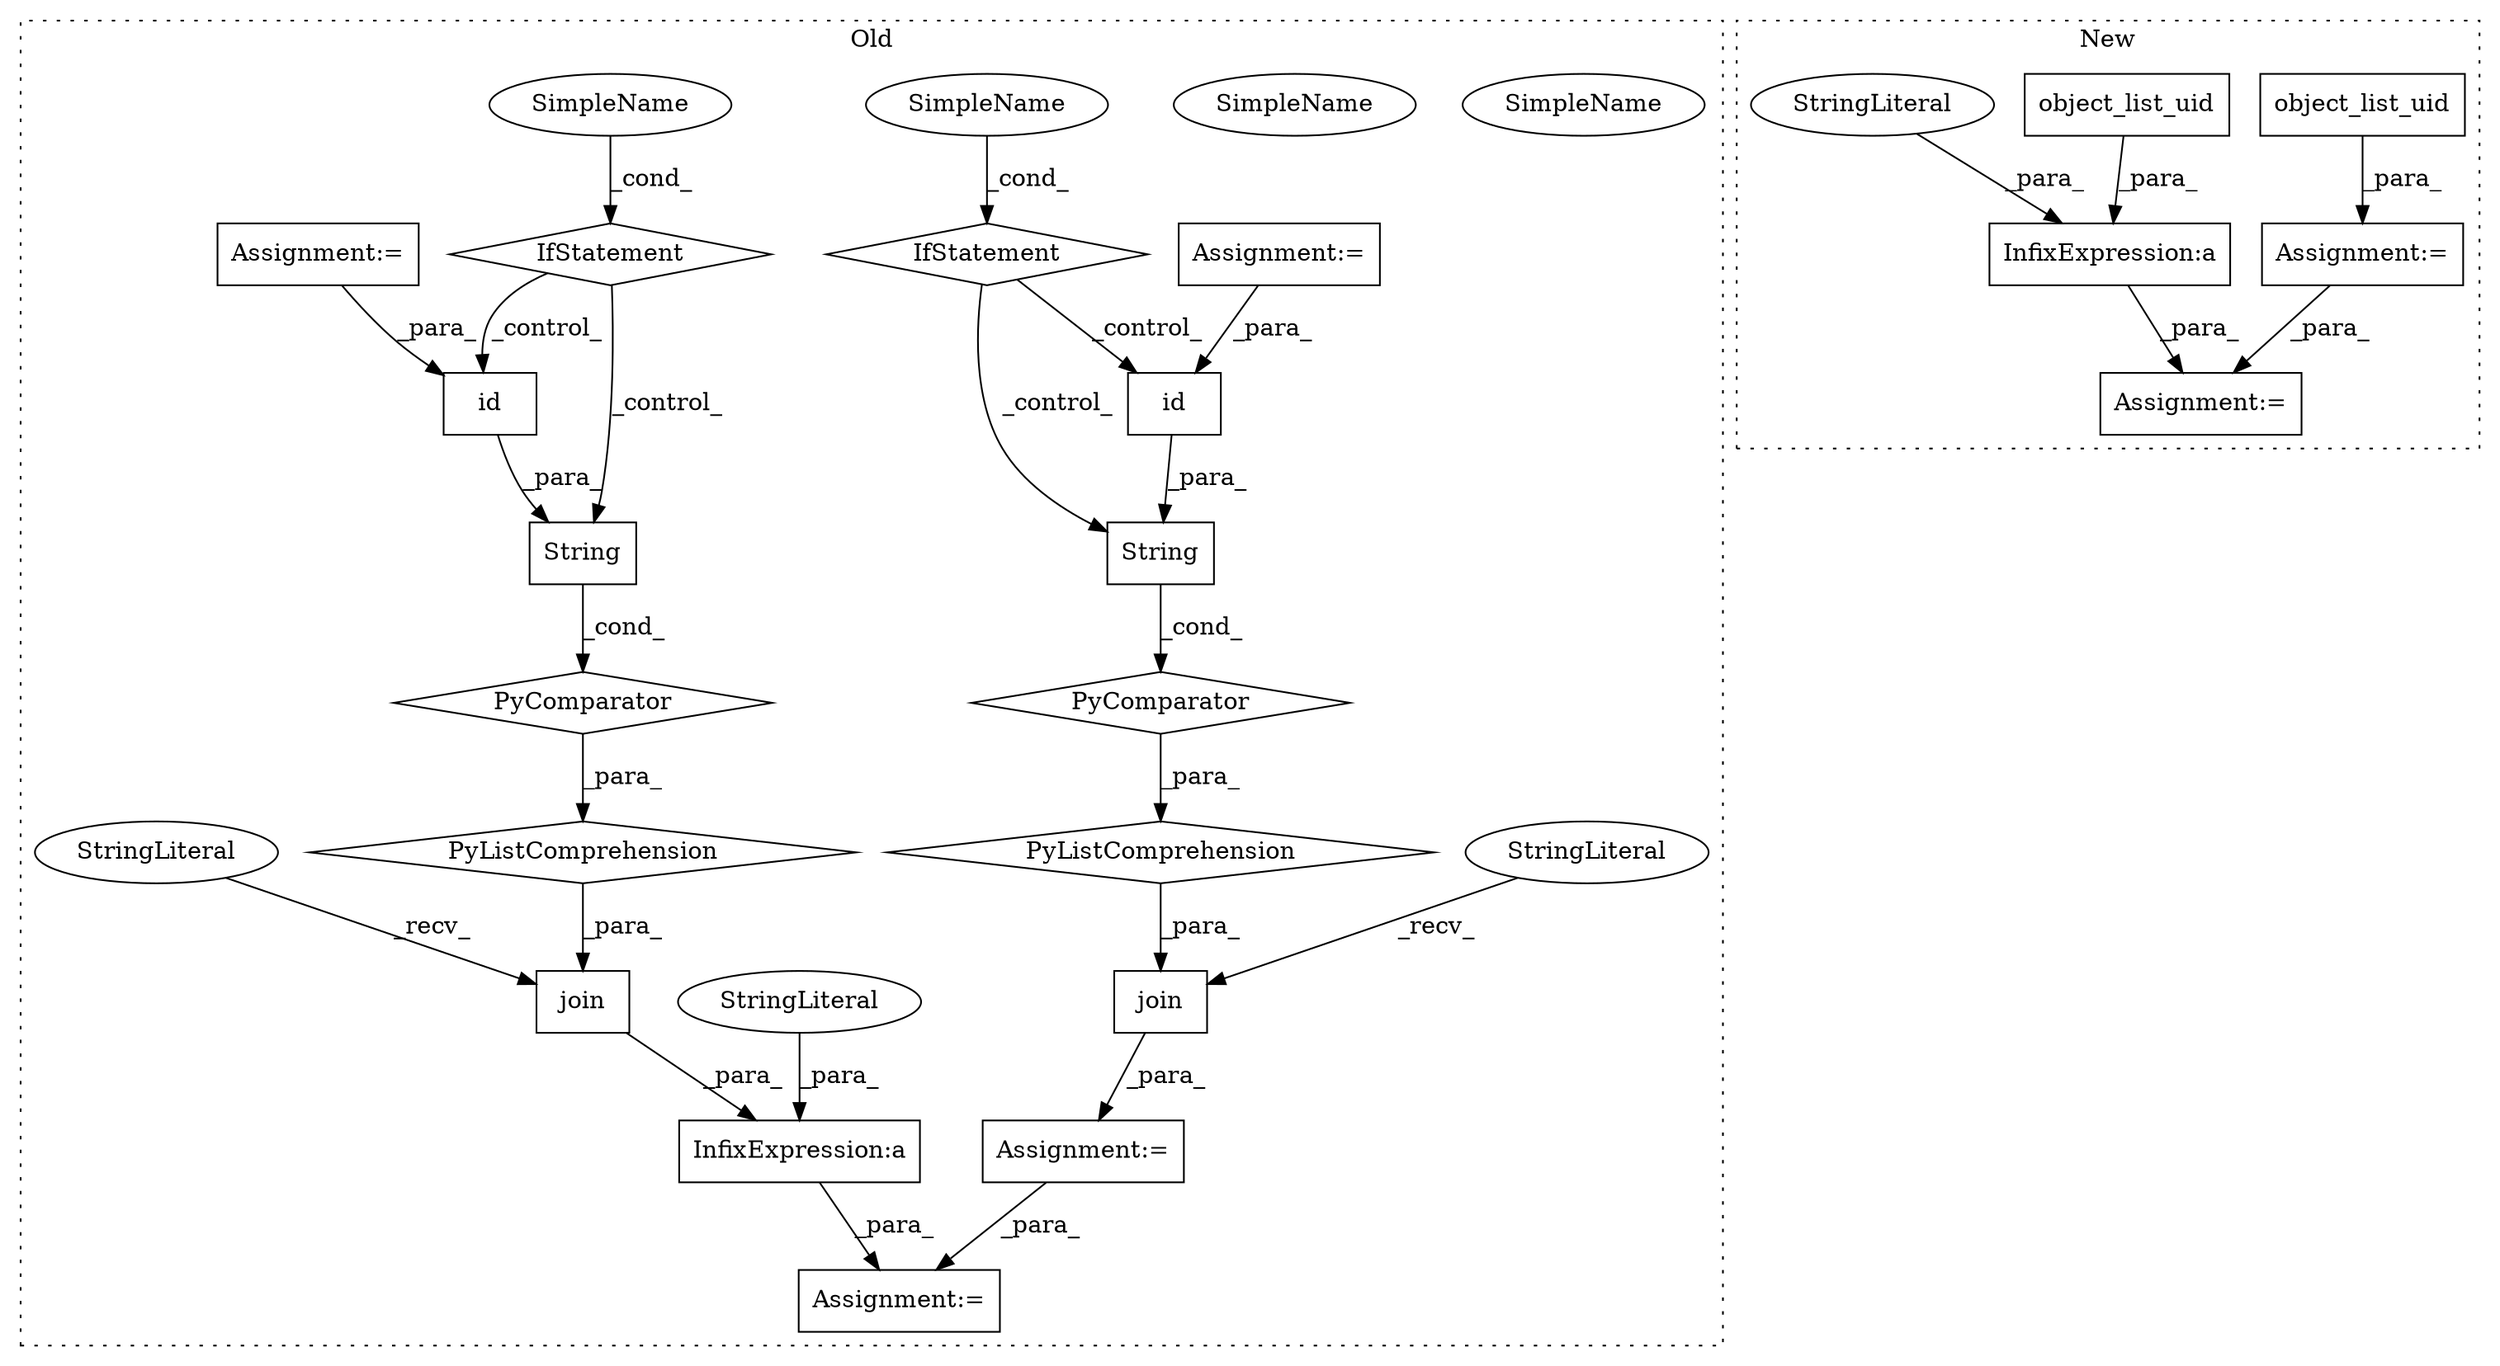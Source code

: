 digraph G {
subgraph cluster0 {
1 [label="join" a="32" s="21027,21143" l="16,-5" shape="box"];
4 [label="PyComparator" a="113" s="21114" l="21" shape="diamond"];
5 [label="InfixExpression:a" a="27" s="21020" l="3" shape="box"];
6 [label="String" a="32" s="21043,21055" l="7,1" shape="box"];
7 [label="String" a="32" s="20903,20915" l="7,1" shape="box"];
8 [label="PyComparator" a="113" s="20974" l="22" shape="diamond"];
9 [label="SimpleName" a="42" s="20991" l="5" shape="ellipse"];
10 [label="IfStatement" a="25" s="20974" l="22" shape="diamond"];
11 [label="SimpleName" a="42" s="21130" l="5" shape="ellipse"];
12 [label="IfStatement" a="25" s="21114" l="21" shape="diamond"];
13 [label="join" a="32" s="20887,21004" l="16,-5" shape="box"];
14 [label="id" a="32" s="21050,21054" l="3,1" shape="box"];
15 [label="Assignment:=" a="7" s="21014" l="2" shape="box"];
16 [label="id" a="32" s="20910,20914" l="3,1" shape="box"];
17 [label="Assignment:=" a="7" s="20882" l="1" shape="box"];
18 [label="StringLiteral" a="45" s="20883" l="3" shape="ellipse"];
21 [label="Assignment:=" a="7" s="21114" l="21" shape="box"];
23 [label="Assignment:=" a="7" s="20974" l="22" shape="box"];
25 [label="PyListComprehension" a="109" s="20903" l="101" shape="diamond"];
26 [label="StringLiteral" a="45" s="21017" l="3" shape="ellipse"];
27 [label="StringLiteral" a="45" s="21023" l="3" shape="ellipse"];
28 [label="PyListComprehension" a="109" s="21043" l="100" shape="diamond"];
29 [label="SimpleName" a="42" s="20991" l="5" shape="ellipse"];
30 [label="SimpleName" a="42" s="21130" l="5" shape="ellipse"];
label = "Old";
style="dotted";
}
subgraph cluster1 {
2 [label="object_list_uid" a="32" s="16529,16550" l="16,1" shape="box"];
3 [label="InfixExpression:a" a="27" s="16526" l="3" shape="box"];
19 [label="Assignment:=" a="7" s="16520" l="2" shape="box"];
20 [label="object_list_uid" a="32" s="16482,16504" l="16,1" shape="box"];
22 [label="StringLiteral" a="45" s="16523" l="3" shape="ellipse"];
24 [label="Assignment:=" a="7" s="16481" l="1" shape="box"];
label = "New";
style="dotted";
}
1 -> 5 [label="_para_"];
2 -> 3 [label="_para_"];
3 -> 19 [label="_para_"];
4 -> 28 [label="_para_"];
5 -> 15 [label="_para_"];
6 -> 4 [label="_cond_"];
7 -> 8 [label="_cond_"];
8 -> 25 [label="_para_"];
10 -> 7 [label="_control_"];
10 -> 16 [label="_control_"];
12 -> 6 [label="_control_"];
12 -> 14 [label="_control_"];
13 -> 17 [label="_para_"];
14 -> 6 [label="_para_"];
16 -> 7 [label="_para_"];
17 -> 15 [label="_para_"];
18 -> 13 [label="_recv_"];
20 -> 24 [label="_para_"];
21 -> 14 [label="_para_"];
22 -> 3 [label="_para_"];
23 -> 16 [label="_para_"];
24 -> 19 [label="_para_"];
25 -> 13 [label="_para_"];
26 -> 5 [label="_para_"];
27 -> 1 [label="_recv_"];
28 -> 1 [label="_para_"];
29 -> 10 [label="_cond_"];
30 -> 12 [label="_cond_"];
}